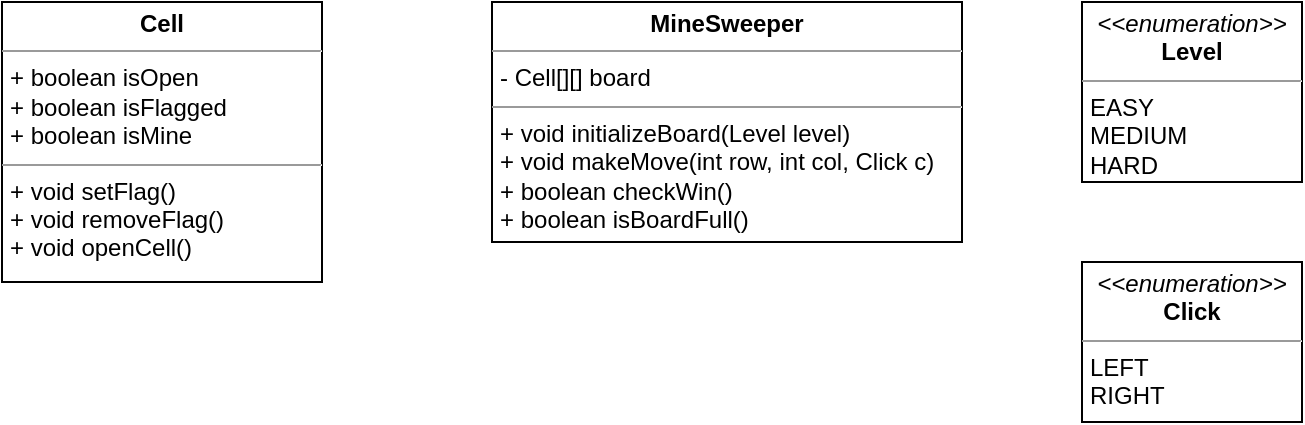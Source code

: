 <mxfile>
    <diagram id="QlGF9-K1xD8ak_l-vuKM" name="Page-1">
        <mxGraphModel dx="1331" dy="807" grid="1" gridSize="10" guides="1" tooltips="1" connect="1" arrows="1" fold="1" page="1" pageScale="1" pageWidth="850" pageHeight="1100" math="0" shadow="0">
            <root>
                <mxCell id="0"/>
                <mxCell id="1" parent="0"/>
                <mxCell id="4" value="&lt;p style=&quot;margin: 0px ; margin-top: 4px ; text-align: center&quot;&gt;&lt;b&gt;MineSweeper&lt;/b&gt;&lt;/p&gt;&lt;hr size=&quot;1&quot;&gt;&lt;p style=&quot;margin: 0px ; margin-left: 4px&quot;&gt;- Cell[][] board&lt;/p&gt;&lt;hr size=&quot;1&quot;&gt;&lt;p style=&quot;margin: 0px ; margin-left: 4px&quot;&gt;+ void initializeBoard(Level level)&lt;/p&gt;&lt;p style=&quot;margin: 0px ; margin-left: 4px&quot;&gt;+ void makeMove(int row, int col, Click c)&lt;/p&gt;&lt;p style=&quot;margin: 0px ; margin-left: 4px&quot;&gt;+ boolean checkWin()&lt;/p&gt;&lt;p style=&quot;margin: 0px ; margin-left: 4px&quot;&gt;+ boolean isBoardFull()&lt;/p&gt;" style="verticalAlign=top;align=left;overflow=fill;fontSize=12;fontFamily=Helvetica;html=1;" vertex="1" parent="1">
                    <mxGeometry x="345" y="310" width="235" height="120" as="geometry"/>
                </mxCell>
                <mxCell id="6" value="&lt;p style=&quot;margin: 0px ; margin-top: 4px ; text-align: center&quot;&gt;&lt;i&gt;&amp;lt;&amp;lt;enumeration&amp;gt;&amp;gt;&lt;/i&gt;&lt;br&gt;&lt;b&gt;Level&lt;/b&gt;&lt;/p&gt;&lt;hr size=&quot;1&quot;&gt;&lt;p style=&quot;margin: 0px ; margin-left: 4px&quot;&gt;EASY&lt;br&gt;MEDIUM&lt;/p&gt;&lt;p style=&quot;margin: 0px ; margin-left: 4px&quot;&gt;HARD&lt;/p&gt;&lt;p style=&quot;margin: 0px ; margin-left: 4px&quot;&gt;&lt;br&gt;&lt;/p&gt;" style="verticalAlign=top;align=left;overflow=fill;fontSize=12;fontFamily=Helvetica;html=1;" vertex="1" parent="1">
                    <mxGeometry x="640" y="310" width="110" height="90" as="geometry"/>
                </mxCell>
                <mxCell id="7" value="&lt;p style=&quot;margin: 0px ; margin-top: 4px ; text-align: center&quot;&gt;&lt;i&gt;&amp;lt;&amp;lt;enumeration&amp;gt;&amp;gt;&lt;/i&gt;&lt;br&gt;&lt;b&gt;Click&lt;/b&gt;&lt;/p&gt;&lt;hr size=&quot;1&quot;&gt;&lt;p style=&quot;margin: 0px ; margin-left: 4px&quot;&gt;LEFT&lt;br&gt;RIGHT&lt;/p&gt;&lt;p style=&quot;margin: 0px ; margin-left: 4px&quot;&gt;&lt;br&gt;&lt;/p&gt;" style="verticalAlign=top;align=left;overflow=fill;fontSize=12;fontFamily=Helvetica;html=1;" vertex="1" parent="1">
                    <mxGeometry x="640" y="440" width="110" height="80" as="geometry"/>
                </mxCell>
                <mxCell id="9" value="&lt;p style=&quot;margin: 0px ; margin-top: 4px ; text-align: center&quot;&gt;&lt;b&gt;Cell&lt;/b&gt;&lt;/p&gt;&lt;hr size=&quot;1&quot;&gt;&lt;p style=&quot;margin: 0px ; margin-left: 4px&quot;&gt;+ boolean isOpen&lt;/p&gt;&lt;p style=&quot;margin: 0px ; margin-left: 4px&quot;&gt;+ boolean isFlagged&lt;/p&gt;&lt;p style=&quot;margin: 0px ; margin-left: 4px&quot;&gt;+ boolean isMine&lt;/p&gt;&lt;hr size=&quot;1&quot;&gt;&lt;p style=&quot;margin: 0px ; margin-left: 4px&quot;&gt;+ void setFlag()&lt;/p&gt;&lt;p style=&quot;margin: 0px ; margin-left: 4px&quot;&gt;+ void removeFlag()&lt;/p&gt;&lt;p style=&quot;margin: 0px ; margin-left: 4px&quot;&gt;+ void openCell()&lt;/p&gt;" style="verticalAlign=top;align=left;overflow=fill;fontSize=12;fontFamily=Helvetica;html=1;" vertex="1" parent="1">
                    <mxGeometry x="100" y="310" width="160" height="140" as="geometry"/>
                </mxCell>
            </root>
        </mxGraphModel>
    </diagram>
</mxfile>